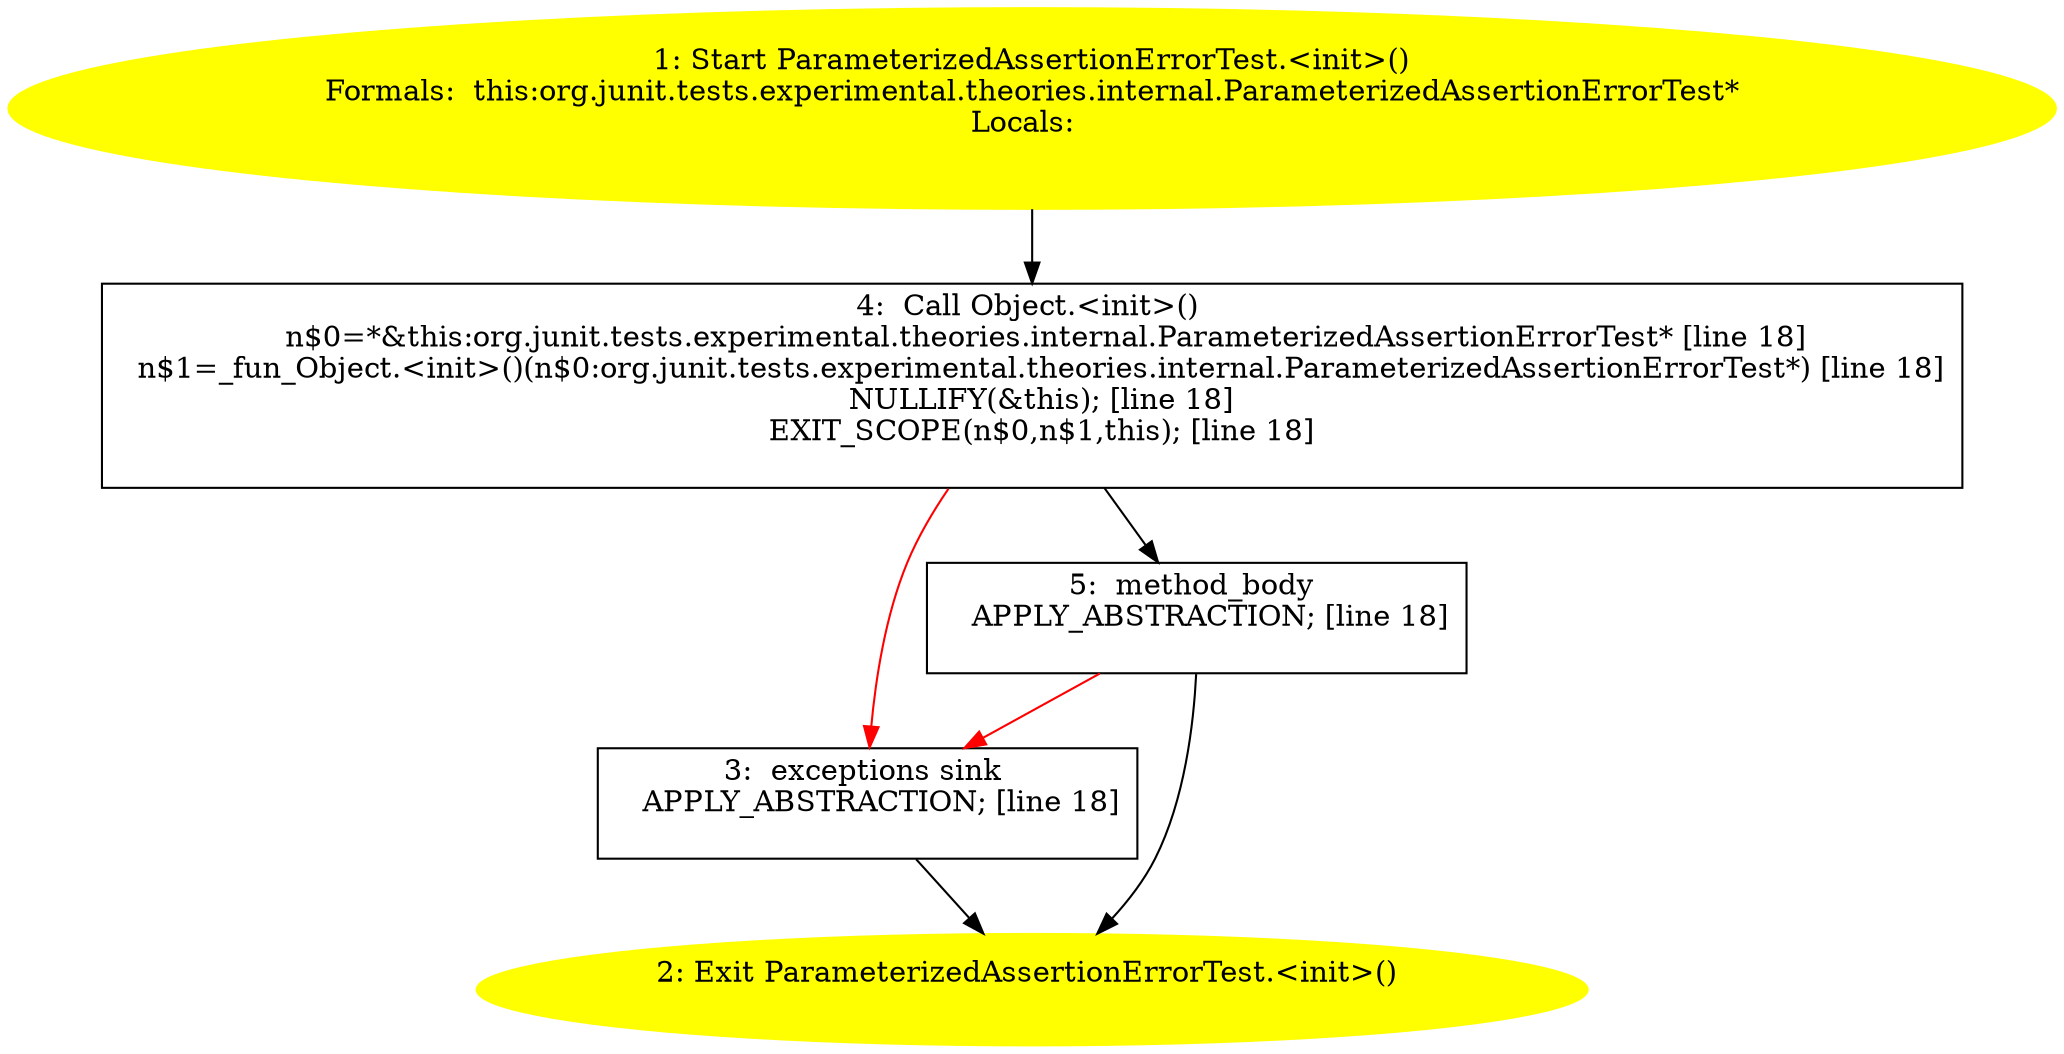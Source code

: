 /* @generated */
digraph cfg {
"org.junit.tests.experimental.theories.internal.ParameterizedAssertionErrorTest.<init>().8202ea6197c2c7ef5f1ebc8013df0931_1" [label="1: Start ParameterizedAssertionErrorTest.<init>()\nFormals:  this:org.junit.tests.experimental.theories.internal.ParameterizedAssertionErrorTest*\nLocals:  \n  " color=yellow style=filled]
	

	 "org.junit.tests.experimental.theories.internal.ParameterizedAssertionErrorTest.<init>().8202ea6197c2c7ef5f1ebc8013df0931_1" -> "org.junit.tests.experimental.theories.internal.ParameterizedAssertionErrorTest.<init>().8202ea6197c2c7ef5f1ebc8013df0931_4" ;
"org.junit.tests.experimental.theories.internal.ParameterizedAssertionErrorTest.<init>().8202ea6197c2c7ef5f1ebc8013df0931_2" [label="2: Exit ParameterizedAssertionErrorTest.<init>() \n  " color=yellow style=filled]
	

"org.junit.tests.experimental.theories.internal.ParameterizedAssertionErrorTest.<init>().8202ea6197c2c7ef5f1ebc8013df0931_3" [label="3:  exceptions sink \n   APPLY_ABSTRACTION; [line 18]\n " shape="box"]
	

	 "org.junit.tests.experimental.theories.internal.ParameterizedAssertionErrorTest.<init>().8202ea6197c2c7ef5f1ebc8013df0931_3" -> "org.junit.tests.experimental.theories.internal.ParameterizedAssertionErrorTest.<init>().8202ea6197c2c7ef5f1ebc8013df0931_2" ;
"org.junit.tests.experimental.theories.internal.ParameterizedAssertionErrorTest.<init>().8202ea6197c2c7ef5f1ebc8013df0931_4" [label="4:  Call Object.<init>() \n   n$0=*&this:org.junit.tests.experimental.theories.internal.ParameterizedAssertionErrorTest* [line 18]\n  n$1=_fun_Object.<init>()(n$0:org.junit.tests.experimental.theories.internal.ParameterizedAssertionErrorTest*) [line 18]\n  NULLIFY(&this); [line 18]\n  EXIT_SCOPE(n$0,n$1,this); [line 18]\n " shape="box"]
	

	 "org.junit.tests.experimental.theories.internal.ParameterizedAssertionErrorTest.<init>().8202ea6197c2c7ef5f1ebc8013df0931_4" -> "org.junit.tests.experimental.theories.internal.ParameterizedAssertionErrorTest.<init>().8202ea6197c2c7ef5f1ebc8013df0931_5" ;
	 "org.junit.tests.experimental.theories.internal.ParameterizedAssertionErrorTest.<init>().8202ea6197c2c7ef5f1ebc8013df0931_4" -> "org.junit.tests.experimental.theories.internal.ParameterizedAssertionErrorTest.<init>().8202ea6197c2c7ef5f1ebc8013df0931_3" [color="red" ];
"org.junit.tests.experimental.theories.internal.ParameterizedAssertionErrorTest.<init>().8202ea6197c2c7ef5f1ebc8013df0931_5" [label="5:  method_body \n   APPLY_ABSTRACTION; [line 18]\n " shape="box"]
	

	 "org.junit.tests.experimental.theories.internal.ParameterizedAssertionErrorTest.<init>().8202ea6197c2c7ef5f1ebc8013df0931_5" -> "org.junit.tests.experimental.theories.internal.ParameterizedAssertionErrorTest.<init>().8202ea6197c2c7ef5f1ebc8013df0931_2" ;
	 "org.junit.tests.experimental.theories.internal.ParameterizedAssertionErrorTest.<init>().8202ea6197c2c7ef5f1ebc8013df0931_5" -> "org.junit.tests.experimental.theories.internal.ParameterizedAssertionErrorTest.<init>().8202ea6197c2c7ef5f1ebc8013df0931_3" [color="red" ];
}
